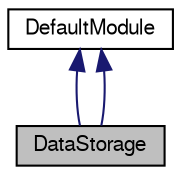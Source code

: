 digraph G
{
  bgcolor="transparent";
  edge [fontname="FreeSans",fontsize="10",labelfontname="FreeSans",labelfontsize="10"];
  node [fontname="FreeSans",fontsize="10",shape=record];
  Node1 [label="DataStorage",height=0.2,width=0.4,color="black", fillcolor="grey75", style="filled" fontcolor="black"];
  Node2 -> Node1 [dir=back,color="midnightblue",fontsize="10",style="solid",fontname="FreeSans"];
  Node2 [label="DefaultModule",height=0.2,width=0.4,color="black",URL="$classDefaultModule.html"];
  Node2 -> Node1 [dir=back,color="midnightblue",fontsize="10",style="solid",fontname="FreeSans"];
}
